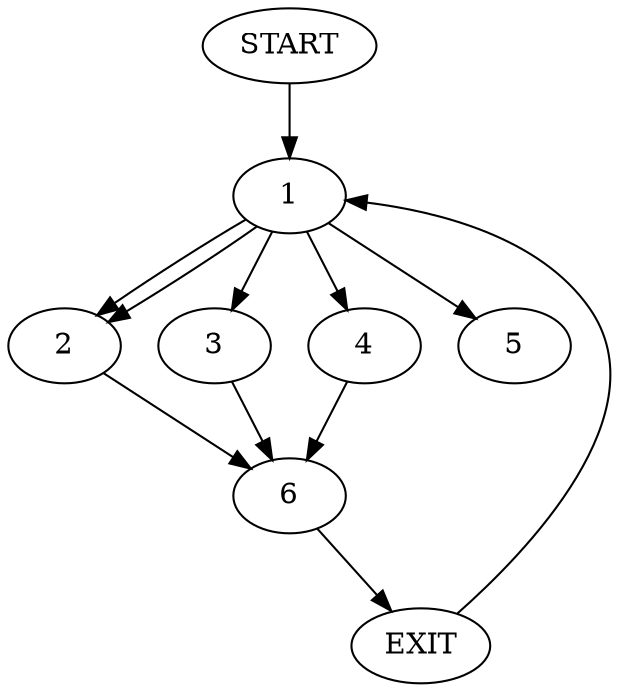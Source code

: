 digraph { 
0 [label="START"];
1;
2;
3;
4;
5;
6;
7[label="EXIT"];
0 -> 1;
1 -> 5;
1 -> 2;
1:s2 -> 2;
1:s3 -> 3;
1:s4 -> 4;
2 -> 6;
3 -> 6;
4 -> 6;
6 -> 7;
7 -> 1;
}
